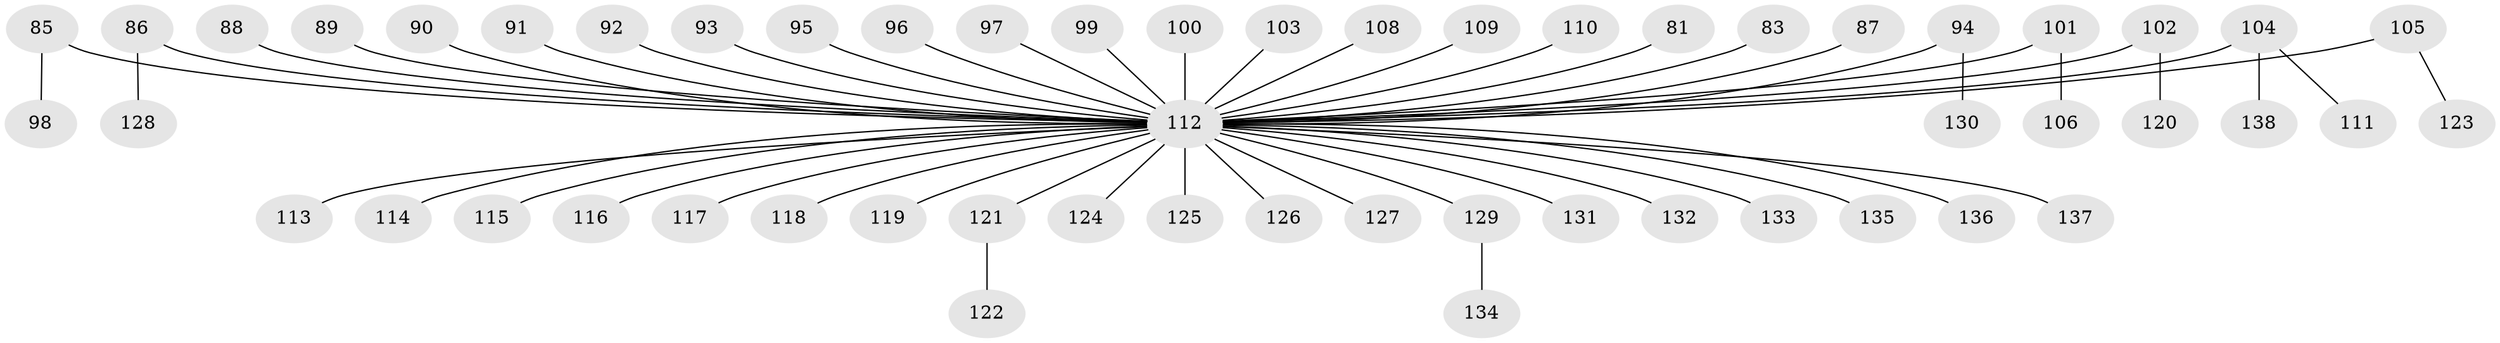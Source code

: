 // original degree distribution, {10: 0.007246376811594203, 6: 0.021739130434782608, 7: 0.014492753623188406, 3: 0.09420289855072464, 4: 0.07971014492753623, 2: 0.21014492753623187, 5: 0.021739130434782608, 1: 0.5507246376811594}
// Generated by graph-tools (version 1.1) at 2025/56/03/04/25 21:56:48]
// undirected, 55 vertices, 54 edges
graph export_dot {
graph [start="1"]
  node [color=gray90,style=filled];
  81;
  83;
  85;
  86;
  87;
  88;
  89;
  90;
  91;
  92;
  93;
  94;
  95;
  96;
  97;
  98;
  99;
  100;
  101;
  102;
  103;
  104 [super="+80"];
  105;
  106;
  108;
  109;
  110;
  111;
  112 [super="+16+36+26+56+75+53+39+107+46+48+84+59+44+55+60+72+79+67+82+51+54+77+61+63+64+65+66+70+71+73+74+78"];
  113;
  114;
  115;
  116;
  117;
  118;
  119;
  120;
  121;
  122;
  123;
  124;
  125;
  126;
  127;
  128;
  129 [super="+32"];
  130;
  131;
  132;
  133;
  134;
  135;
  136;
  137;
  138;
  81 -- 112;
  83 -- 112;
  85 -- 98;
  85 -- 112;
  86 -- 128;
  86 -- 112;
  87 -- 112;
  88 -- 112;
  89 -- 112;
  90 -- 112;
  91 -- 112;
  92 -- 112;
  93 -- 112;
  94 -- 130;
  94 -- 112;
  95 -- 112;
  96 -- 112;
  97 -- 112;
  99 -- 112;
  100 -- 112;
  101 -- 106;
  101 -- 112;
  102 -- 120;
  102 -- 112;
  103 -- 112;
  104 -- 138;
  104 -- 112;
  104 -- 111;
  105 -- 123;
  105 -- 112;
  108 -- 112;
  109 -- 112;
  110 -- 112;
  112 -- 129;
  112 -- 132;
  112 -- 135;
  112 -- 137;
  112 -- 114;
  112 -- 117;
  112 -- 121;
  112 -- 126;
  112 -- 127;
  112 -- 136;
  112 -- 131;
  112 -- 124;
  112 -- 116;
  112 -- 113;
  112 -- 125;
  112 -- 133;
  112 -- 119;
  112 -- 118;
  112 -- 115;
  121 -- 122;
  129 -- 134;
}
